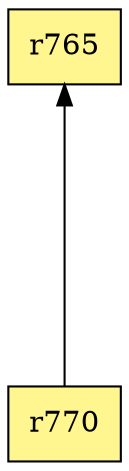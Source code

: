digraph G {
rankdir=BT;ranksep="2.0";
"r765" [shape=record,fillcolor=khaki1,style=filled,label="{r765}"];
"r770" [shape=record,fillcolor=khaki1,style=filled,label="{r770}"];
"r770" -> "r765"
}